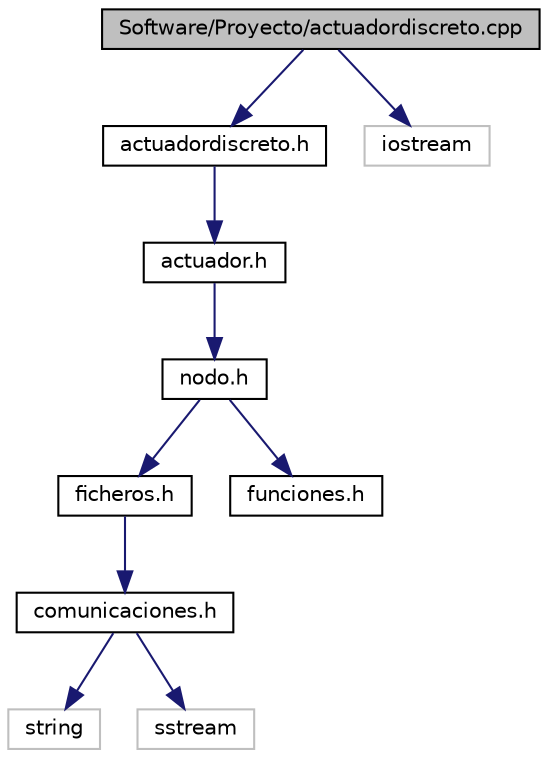 digraph G
{
  edge [fontname="Helvetica",fontsize="10",labelfontname="Helvetica",labelfontsize="10"];
  node [fontname="Helvetica",fontsize="10",shape=record];
  Node1 [label="Software/Proyecto/actuadordiscreto.cpp",height=0.2,width=0.4,color="black", fillcolor="grey75", style="filled" fontcolor="black"];
  Node1 -> Node2 [color="midnightblue",fontsize="10",style="solid",fontname="Helvetica"];
  Node2 [label="actuadordiscreto.h",height=0.2,width=0.4,color="black", fillcolor="white", style="filled",URL="$actuadordiscreto_8h.html"];
  Node2 -> Node3 [color="midnightblue",fontsize="10",style="solid",fontname="Helvetica"];
  Node3 [label="actuador.h",height=0.2,width=0.4,color="black", fillcolor="white", style="filled",URL="$actuador_8h.html"];
  Node3 -> Node4 [color="midnightblue",fontsize="10",style="solid",fontname="Helvetica"];
  Node4 [label="nodo.h",height=0.2,width=0.4,color="black", fillcolor="white", style="filled",URL="$nodo_8h.html"];
  Node4 -> Node5 [color="midnightblue",fontsize="10",style="solid",fontname="Helvetica"];
  Node5 [label="ficheros.h",height=0.2,width=0.4,color="black", fillcolor="white", style="filled",URL="$ficheros_8h.html"];
  Node5 -> Node6 [color="midnightblue",fontsize="10",style="solid",fontname="Helvetica"];
  Node6 [label="comunicaciones.h",height=0.2,width=0.4,color="black", fillcolor="white", style="filled",URL="$comunicaciones_8h.html"];
  Node6 -> Node7 [color="midnightblue",fontsize="10",style="solid",fontname="Helvetica"];
  Node7 [label="string",height=0.2,width=0.4,color="grey75", fillcolor="white", style="filled"];
  Node6 -> Node8 [color="midnightblue",fontsize="10",style="solid",fontname="Helvetica"];
  Node8 [label="sstream",height=0.2,width=0.4,color="grey75", fillcolor="white", style="filled"];
  Node4 -> Node9 [color="midnightblue",fontsize="10",style="solid",fontname="Helvetica"];
  Node9 [label="funciones.h",height=0.2,width=0.4,color="black", fillcolor="white", style="filled",URL="$funciones_8h.html"];
  Node1 -> Node10 [color="midnightblue",fontsize="10",style="solid",fontname="Helvetica"];
  Node10 [label="iostream",height=0.2,width=0.4,color="grey75", fillcolor="white", style="filled"];
}
